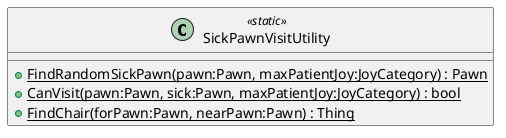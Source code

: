 @startuml
class SickPawnVisitUtility <<static>> {
    + {static} FindRandomSickPawn(pawn:Pawn, maxPatientJoy:JoyCategory) : Pawn
    + {static} CanVisit(pawn:Pawn, sick:Pawn, maxPatientJoy:JoyCategory) : bool
    + {static} FindChair(forPawn:Pawn, nearPawn:Pawn) : Thing
}
@enduml
